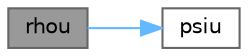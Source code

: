 digraph "rhou"
{
 // LATEX_PDF_SIZE
  bgcolor="transparent";
  edge [fontname=Helvetica,fontsize=10,labelfontname=Helvetica,labelfontsize=10];
  node [fontname=Helvetica,fontsize=10,shape=box,height=0.2,width=0.4];
  rankdir="LR";
  Node1 [id="Node000001",label="rhou",height=0.2,width=0.4,color="gray40", fillcolor="grey60", style="filled", fontcolor="black",tooltip=" "];
  Node1 -> Node2 [id="edge1_Node000001_Node000002",color="steelblue1",style="solid",tooltip=" "];
  Node2 [id="Node000002",label="psiu",height=0.2,width=0.4,color="grey40", fillcolor="white", style="filled",URL="$classFoam_1_1psiuReactionThermo.html#a65f95e508420f19ced17c50e6c26ea77",tooltip=" "];
}
